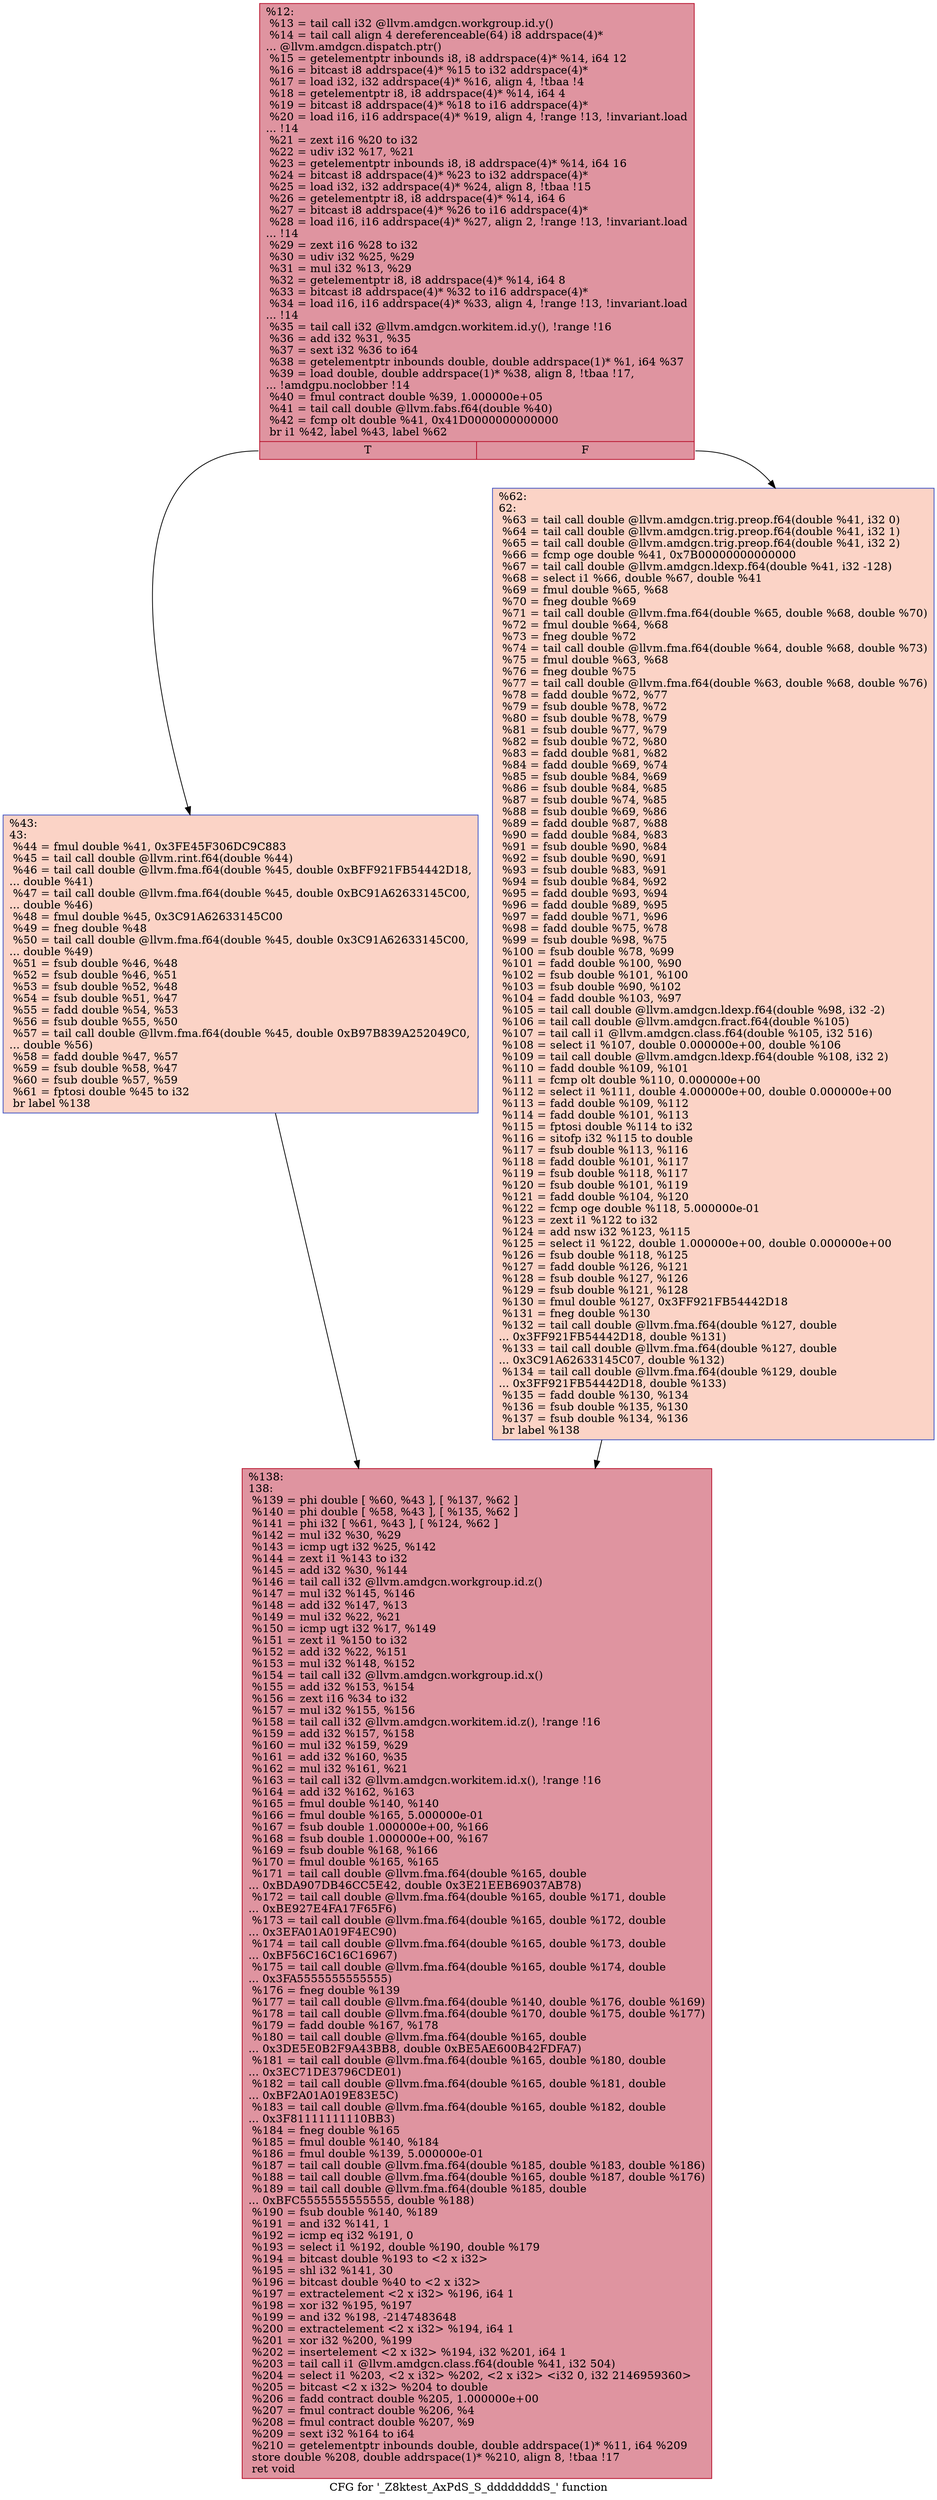 digraph "CFG for '_Z8ktest_AxPdS_S_ddddddddS_' function" {
	label="CFG for '_Z8ktest_AxPdS_S_ddddddddS_' function";

	Node0x4654f70 [shape=record,color="#b70d28ff", style=filled, fillcolor="#b70d2870",label="{%12:\l  %13 = tail call i32 @llvm.amdgcn.workgroup.id.y()\l  %14 = tail call align 4 dereferenceable(64) i8 addrspace(4)*\l... @llvm.amdgcn.dispatch.ptr()\l  %15 = getelementptr inbounds i8, i8 addrspace(4)* %14, i64 12\l  %16 = bitcast i8 addrspace(4)* %15 to i32 addrspace(4)*\l  %17 = load i32, i32 addrspace(4)* %16, align 4, !tbaa !4\l  %18 = getelementptr i8, i8 addrspace(4)* %14, i64 4\l  %19 = bitcast i8 addrspace(4)* %18 to i16 addrspace(4)*\l  %20 = load i16, i16 addrspace(4)* %19, align 4, !range !13, !invariant.load\l... !14\l  %21 = zext i16 %20 to i32\l  %22 = udiv i32 %17, %21\l  %23 = getelementptr inbounds i8, i8 addrspace(4)* %14, i64 16\l  %24 = bitcast i8 addrspace(4)* %23 to i32 addrspace(4)*\l  %25 = load i32, i32 addrspace(4)* %24, align 8, !tbaa !15\l  %26 = getelementptr i8, i8 addrspace(4)* %14, i64 6\l  %27 = bitcast i8 addrspace(4)* %26 to i16 addrspace(4)*\l  %28 = load i16, i16 addrspace(4)* %27, align 2, !range !13, !invariant.load\l... !14\l  %29 = zext i16 %28 to i32\l  %30 = udiv i32 %25, %29\l  %31 = mul i32 %13, %29\l  %32 = getelementptr i8, i8 addrspace(4)* %14, i64 8\l  %33 = bitcast i8 addrspace(4)* %32 to i16 addrspace(4)*\l  %34 = load i16, i16 addrspace(4)* %33, align 4, !range !13, !invariant.load\l... !14\l  %35 = tail call i32 @llvm.amdgcn.workitem.id.y(), !range !16\l  %36 = add i32 %31, %35\l  %37 = sext i32 %36 to i64\l  %38 = getelementptr inbounds double, double addrspace(1)* %1, i64 %37\l  %39 = load double, double addrspace(1)* %38, align 8, !tbaa !17,\l... !amdgpu.noclobber !14\l  %40 = fmul contract double %39, 1.000000e+05\l  %41 = tail call double @llvm.fabs.f64(double %40)\l  %42 = fcmp olt double %41, 0x41D0000000000000\l  br i1 %42, label %43, label %62\l|{<s0>T|<s1>F}}"];
	Node0x4654f70:s0 -> Node0x465a340;
	Node0x4654f70:s1 -> Node0x465a3d0;
	Node0x465a340 [shape=record,color="#3d50c3ff", style=filled, fillcolor="#f59c7d70",label="{%43:\l43:                                               \l  %44 = fmul double %41, 0x3FE45F306DC9C883\l  %45 = tail call double @llvm.rint.f64(double %44)\l  %46 = tail call double @llvm.fma.f64(double %45, double 0xBFF921FB54442D18,\l... double %41)\l  %47 = tail call double @llvm.fma.f64(double %45, double 0xBC91A62633145C00,\l... double %46)\l  %48 = fmul double %45, 0x3C91A62633145C00\l  %49 = fneg double %48\l  %50 = tail call double @llvm.fma.f64(double %45, double 0x3C91A62633145C00,\l... double %49)\l  %51 = fsub double %46, %48\l  %52 = fsub double %46, %51\l  %53 = fsub double %52, %48\l  %54 = fsub double %51, %47\l  %55 = fadd double %54, %53\l  %56 = fsub double %55, %50\l  %57 = tail call double @llvm.fma.f64(double %45, double 0xB97B839A252049C0,\l... double %56)\l  %58 = fadd double %47, %57\l  %59 = fsub double %58, %47\l  %60 = fsub double %57, %59\l  %61 = fptosi double %45 to i32\l  br label %138\l}"];
	Node0x465a340 -> Node0x465b5b0;
	Node0x465a3d0 [shape=record,color="#3d50c3ff", style=filled, fillcolor="#f59c7d70",label="{%62:\l62:                                               \l  %63 = tail call double @llvm.amdgcn.trig.preop.f64(double %41, i32 0)\l  %64 = tail call double @llvm.amdgcn.trig.preop.f64(double %41, i32 1)\l  %65 = tail call double @llvm.amdgcn.trig.preop.f64(double %41, i32 2)\l  %66 = fcmp oge double %41, 0x7B00000000000000\l  %67 = tail call double @llvm.amdgcn.ldexp.f64(double %41, i32 -128)\l  %68 = select i1 %66, double %67, double %41\l  %69 = fmul double %65, %68\l  %70 = fneg double %69\l  %71 = tail call double @llvm.fma.f64(double %65, double %68, double %70)\l  %72 = fmul double %64, %68\l  %73 = fneg double %72\l  %74 = tail call double @llvm.fma.f64(double %64, double %68, double %73)\l  %75 = fmul double %63, %68\l  %76 = fneg double %75\l  %77 = tail call double @llvm.fma.f64(double %63, double %68, double %76)\l  %78 = fadd double %72, %77\l  %79 = fsub double %78, %72\l  %80 = fsub double %78, %79\l  %81 = fsub double %77, %79\l  %82 = fsub double %72, %80\l  %83 = fadd double %81, %82\l  %84 = fadd double %69, %74\l  %85 = fsub double %84, %69\l  %86 = fsub double %84, %85\l  %87 = fsub double %74, %85\l  %88 = fsub double %69, %86\l  %89 = fadd double %87, %88\l  %90 = fadd double %84, %83\l  %91 = fsub double %90, %84\l  %92 = fsub double %90, %91\l  %93 = fsub double %83, %91\l  %94 = fsub double %84, %92\l  %95 = fadd double %93, %94\l  %96 = fadd double %89, %95\l  %97 = fadd double %71, %96\l  %98 = fadd double %75, %78\l  %99 = fsub double %98, %75\l  %100 = fsub double %78, %99\l  %101 = fadd double %100, %90\l  %102 = fsub double %101, %100\l  %103 = fsub double %90, %102\l  %104 = fadd double %103, %97\l  %105 = tail call double @llvm.amdgcn.ldexp.f64(double %98, i32 -2)\l  %106 = tail call double @llvm.amdgcn.fract.f64(double %105)\l  %107 = tail call i1 @llvm.amdgcn.class.f64(double %105, i32 516)\l  %108 = select i1 %107, double 0.000000e+00, double %106\l  %109 = tail call double @llvm.amdgcn.ldexp.f64(double %108, i32 2)\l  %110 = fadd double %109, %101\l  %111 = fcmp olt double %110, 0.000000e+00\l  %112 = select i1 %111, double 4.000000e+00, double 0.000000e+00\l  %113 = fadd double %109, %112\l  %114 = fadd double %101, %113\l  %115 = fptosi double %114 to i32\l  %116 = sitofp i32 %115 to double\l  %117 = fsub double %113, %116\l  %118 = fadd double %101, %117\l  %119 = fsub double %118, %117\l  %120 = fsub double %101, %119\l  %121 = fadd double %104, %120\l  %122 = fcmp oge double %118, 5.000000e-01\l  %123 = zext i1 %122 to i32\l  %124 = add nsw i32 %123, %115\l  %125 = select i1 %122, double 1.000000e+00, double 0.000000e+00\l  %126 = fsub double %118, %125\l  %127 = fadd double %126, %121\l  %128 = fsub double %127, %126\l  %129 = fsub double %121, %128\l  %130 = fmul double %127, 0x3FF921FB54442D18\l  %131 = fneg double %130\l  %132 = tail call double @llvm.fma.f64(double %127, double\l... 0x3FF921FB54442D18, double %131)\l  %133 = tail call double @llvm.fma.f64(double %127, double\l... 0x3C91A62633145C07, double %132)\l  %134 = tail call double @llvm.fma.f64(double %129, double\l... 0x3FF921FB54442D18, double %133)\l  %135 = fadd double %130, %134\l  %136 = fsub double %135, %130\l  %137 = fsub double %134, %136\l  br label %138\l}"];
	Node0x465a3d0 -> Node0x465b5b0;
	Node0x465b5b0 [shape=record,color="#b70d28ff", style=filled, fillcolor="#b70d2870",label="{%138:\l138:                                              \l  %139 = phi double [ %60, %43 ], [ %137, %62 ]\l  %140 = phi double [ %58, %43 ], [ %135, %62 ]\l  %141 = phi i32 [ %61, %43 ], [ %124, %62 ]\l  %142 = mul i32 %30, %29\l  %143 = icmp ugt i32 %25, %142\l  %144 = zext i1 %143 to i32\l  %145 = add i32 %30, %144\l  %146 = tail call i32 @llvm.amdgcn.workgroup.id.z()\l  %147 = mul i32 %145, %146\l  %148 = add i32 %147, %13\l  %149 = mul i32 %22, %21\l  %150 = icmp ugt i32 %17, %149\l  %151 = zext i1 %150 to i32\l  %152 = add i32 %22, %151\l  %153 = mul i32 %148, %152\l  %154 = tail call i32 @llvm.amdgcn.workgroup.id.x()\l  %155 = add i32 %153, %154\l  %156 = zext i16 %34 to i32\l  %157 = mul i32 %155, %156\l  %158 = tail call i32 @llvm.amdgcn.workitem.id.z(), !range !16\l  %159 = add i32 %157, %158\l  %160 = mul i32 %159, %29\l  %161 = add i32 %160, %35\l  %162 = mul i32 %161, %21\l  %163 = tail call i32 @llvm.amdgcn.workitem.id.x(), !range !16\l  %164 = add i32 %162, %163\l  %165 = fmul double %140, %140\l  %166 = fmul double %165, 5.000000e-01\l  %167 = fsub double 1.000000e+00, %166\l  %168 = fsub double 1.000000e+00, %167\l  %169 = fsub double %168, %166\l  %170 = fmul double %165, %165\l  %171 = tail call double @llvm.fma.f64(double %165, double\l... 0xBDA907DB46CC5E42, double 0x3E21EEB69037AB78)\l  %172 = tail call double @llvm.fma.f64(double %165, double %171, double\l... 0xBE927E4FA17F65F6)\l  %173 = tail call double @llvm.fma.f64(double %165, double %172, double\l... 0x3EFA01A019F4EC90)\l  %174 = tail call double @llvm.fma.f64(double %165, double %173, double\l... 0xBF56C16C16C16967)\l  %175 = tail call double @llvm.fma.f64(double %165, double %174, double\l... 0x3FA5555555555555)\l  %176 = fneg double %139\l  %177 = tail call double @llvm.fma.f64(double %140, double %176, double %169)\l  %178 = tail call double @llvm.fma.f64(double %170, double %175, double %177)\l  %179 = fadd double %167, %178\l  %180 = tail call double @llvm.fma.f64(double %165, double\l... 0x3DE5E0B2F9A43BB8, double 0xBE5AE600B42FDFA7)\l  %181 = tail call double @llvm.fma.f64(double %165, double %180, double\l... 0x3EC71DE3796CDE01)\l  %182 = tail call double @llvm.fma.f64(double %165, double %181, double\l... 0xBF2A01A019E83E5C)\l  %183 = tail call double @llvm.fma.f64(double %165, double %182, double\l... 0x3F81111111110BB3)\l  %184 = fneg double %165\l  %185 = fmul double %140, %184\l  %186 = fmul double %139, 5.000000e-01\l  %187 = tail call double @llvm.fma.f64(double %185, double %183, double %186)\l  %188 = tail call double @llvm.fma.f64(double %165, double %187, double %176)\l  %189 = tail call double @llvm.fma.f64(double %185, double\l... 0xBFC5555555555555, double %188)\l  %190 = fsub double %140, %189\l  %191 = and i32 %141, 1\l  %192 = icmp eq i32 %191, 0\l  %193 = select i1 %192, double %190, double %179\l  %194 = bitcast double %193 to \<2 x i32\>\l  %195 = shl i32 %141, 30\l  %196 = bitcast double %40 to \<2 x i32\>\l  %197 = extractelement \<2 x i32\> %196, i64 1\l  %198 = xor i32 %195, %197\l  %199 = and i32 %198, -2147483648\l  %200 = extractelement \<2 x i32\> %194, i64 1\l  %201 = xor i32 %200, %199\l  %202 = insertelement \<2 x i32\> %194, i32 %201, i64 1\l  %203 = tail call i1 @llvm.amdgcn.class.f64(double %41, i32 504)\l  %204 = select i1 %203, \<2 x i32\> %202, \<2 x i32\> \<i32 0, i32 2146959360\>\l  %205 = bitcast \<2 x i32\> %204 to double\l  %206 = fadd contract double %205, 1.000000e+00\l  %207 = fmul contract double %206, %4\l  %208 = fmul contract double %207, %9\l  %209 = sext i32 %164 to i64\l  %210 = getelementptr inbounds double, double addrspace(1)* %11, i64 %209\l  store double %208, double addrspace(1)* %210, align 8, !tbaa !17\l  ret void\l}"];
}
